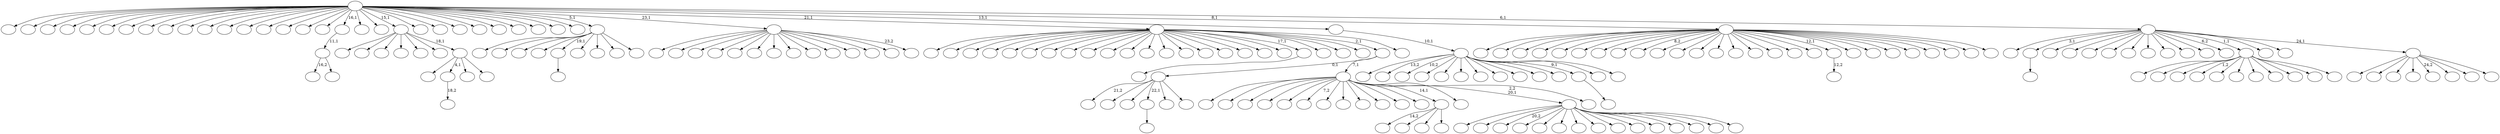 digraph T {
	225 [label=""]
	224 [label=""]
	223 [label=""]
	222 [label=""]
	221 [label=""]
	220 [label=""]
	219 [label=""]
	218 [label=""]
	217 [label=""]
	216 [label=""]
	215 [label=""]
	214 [label=""]
	213 [label=""]
	212 [label=""]
	211 [label=""]
	210 [label=""]
	209 [label=""]
	208 [label=""]
	207 [label=""]
	206 [label=""]
	205 [label=""]
	204 [label=""]
	203 [label=""]
	202 [label=""]
	201 [label=""]
	200 [label=""]
	199 [label=""]
	198 [label=""]
	197 [label=""]
	196 [label=""]
	195 [label=""]
	194 [label=""]
	193 [label=""]
	192 [label=""]
	191 [label=""]
	190 [label=""]
	189 [label=""]
	188 [label=""]
	187 [label=""]
	186 [label=""]
	185 [label=""]
	184 [label=""]
	183 [label=""]
	182 [label=""]
	181 [label=""]
	180 [label=""]
	179 [label=""]
	178 [label=""]
	177 [label=""]
	176 [label=""]
	175 [label=""]
	174 [label=""]
	173 [label=""]
	172 [label=""]
	171 [label=""]
	170 [label=""]
	169 [label=""]
	168 [label=""]
	167 [label=""]
	166 [label=""]
	165 [label=""]
	164 [label=""]
	163 [label=""]
	162 [label=""]
	161 [label=""]
	160 [label=""]
	159 [label=""]
	158 [label=""]
	157 [label=""]
	156 [label=""]
	155 [label=""]
	154 [label=""]
	153 [label=""]
	152 [label=""]
	151 [label=""]
	150 [label=""]
	149 [label=""]
	148 [label=""]
	147 [label=""]
	146 [label=""]
	145 [label=""]
	144 [label=""]
	143 [label=""]
	142 [label=""]
	141 [label=""]
	140 [label=""]
	139 [label=""]
	138 [label=""]
	137 [label=""]
	136 [label=""]
	135 [label=""]
	134 [label=""]
	133 [label=""]
	132 [label=""]
	131 [label=""]
	130 [label=""]
	129 [label=""]
	128 [label=""]
	127 [label=""]
	126 [label=""]
	125 [label=""]
	124 [label=""]
	123 [label=""]
	122 [label=""]
	121 [label=""]
	120 [label=""]
	119 [label=""]
	118 [label=""]
	117 [label=""]
	116 [label=""]
	115 [label=""]
	114 [label=""]
	113 [label=""]
	112 [label=""]
	111 [label=""]
	110 [label=""]
	109 [label=""]
	108 [label=""]
	107 [label=""]
	106 [label=""]
	105 [label=""]
	104 [label=""]
	103 [label=""]
	102 [label=""]
	101 [label=""]
	100 [label=""]
	99 [label=""]
	98 [label=""]
	97 [label=""]
	96 [label=""]
	95 [label=""]
	94 [label=""]
	93 [label=""]
	92 [label=""]
	91 [label=""]
	90 [label=""]
	89 [label=""]
	88 [label=""]
	87 [label=""]
	86 [label=""]
	85 [label=""]
	84 [label=""]
	83 [label=""]
	82 [label=""]
	81 [label=""]
	80 [label=""]
	79 [label=""]
	78 [label=""]
	77 [label=""]
	76 [label=""]
	75 [label=""]
	74 [label=""]
	73 [label=""]
	72 [label=""]
	71 [label=""]
	70 [label=""]
	69 [label=""]
	68 [label=""]
	67 [label=""]
	66 [label=""]
	65 [label=""]
	64 [label=""]
	63 [label=""]
	62 [label=""]
	61 [label=""]
	60 [label=""]
	59 [label=""]
	58 [label=""]
	57 [label=""]
	56 [label=""]
	55 [label=""]
	54 [label=""]
	53 [label=""]
	52 [label=""]
	51 [label=""]
	50 [label=""]
	49 [label=""]
	48 [label=""]
	47 [label=""]
	46 [label=""]
	45 [label=""]
	44 [label=""]
	43 [label=""]
	42 [label=""]
	41 [label=""]
	40 [label=""]
	39 [label=""]
	38 [label=""]
	37 [label=""]
	36 [label=""]
	35 [label=""]
	34 [label=""]
	33 [label=""]
	32 [label=""]
	31 [label=""]
	30 [label=""]
	29 [label=""]
	28 [label=""]
	27 [label=""]
	26 [label=""]
	25 [label=""]
	24 [label=""]
	23 [label=""]
	22 [label=""]
	21 [label=""]
	20 [label=""]
	19 [label=""]
	18 [label=""]
	17 [label=""]
	16 [label=""]
	15 [label=""]
	14 [label=""]
	13 [label=""]
	12 [label=""]
	11 [label=""]
	10 [label=""]
	9 [label=""]
	8 [label=""]
	7 [label=""]
	6 [label=""]
	5 [label=""]
	4 [label=""]
	3 [label=""]
	2 [label=""]
	1 [label=""]
	0 [label=""]
	194 -> 195 [label=""]
	191 -> 192 [label=""]
	189 -> 190 [label=""]
	159 -> 160 [label="18,2"]
	113 -> 203 [label="21,2"]
	113 -> 197 [label=""]
	113 -> 193 [label=""]
	113 -> 189 [label="22,1"]
	113 -> 155 [label=""]
	113 -> 114 [label=""]
	101 -> 102 [label="12,2"]
	84 -> 200 [label="16,2"]
	84 -> 85 [label=""]
	83 -> 84 [label="11,1"]
	74 -> 181 [label=""]
	74 -> 159 [label="4,1"]
	74 -> 109 [label=""]
	74 -> 75 [label=""]
	73 -> 182 [label=""]
	73 -> 174 [label=""]
	73 -> 169 [label=""]
	73 -> 166 [label=""]
	73 -> 107 [label=""]
	73 -> 98 [label=""]
	73 -> 74 [label="18,1"]
	59 -> 60 [label=""]
	57 -> 58 [label=""]
	37 -> 224 [label=""]
	37 -> 219 [label=""]
	37 -> 146 [label=""]
	37 -> 126 [label="1,2"]
	37 -> 125 [label=""]
	37 -> 112 [label=""]
	37 -> 90 [label=""]
	37 -> 87 [label=""]
	37 -> 68 [label=""]
	37 -> 48 [label=""]
	37 -> 38 [label=""]
	29 -> 198 [label="14,2"]
	29 -> 176 [label=""]
	29 -> 148 [label=""]
	29 -> 30 [label=""]
	22 -> 225 [label=""]
	22 -> 223 [label=""]
	22 -> 220 [label=""]
	22 -> 213 [label=""]
	22 -> 194 [label="19,1"]
	22 -> 167 [label=""]
	22 -> 120 [label=""]
	22 -> 78 [label=""]
	22 -> 23 [label=""]
	20 -> 211 [label=""]
	20 -> 202 [label=""]
	20 -> 183 [label=""]
	20 -> 165 [label=""]
	20 -> 152 [label=""]
	20 -> 141 [label=""]
	20 -> 133 [label=""]
	20 -> 117 [label=""]
	20 -> 105 [label=""]
	20 -> 53 [label=""]
	20 -> 50 [label=""]
	20 -> 46 [label=""]
	20 -> 43 [label=""]
	20 -> 21 [label="23,2"]
	18 -> 205 [label=""]
	18 -> 158 [label=""]
	18 -> 147 [label="20,2"]
	18 -> 143 [label=""]
	18 -> 140 [label=""]
	18 -> 129 [label=""]
	18 -> 108 [label=""]
	18 -> 93 [label=""]
	18 -> 92 [label=""]
	18 -> 65 [label=""]
	18 -> 54 [label=""]
	18 -> 45 [label=""]
	18 -> 42 [label=""]
	18 -> 35 [label=""]
	18 -> 19 [label=""]
	15 -> 209 [label=""]
	15 -> 171 [label=""]
	15 -> 135 [label=""]
	15 -> 128 [label=""]
	15 -> 95 [label=""]
	15 -> 94 [label="7,2"]
	15 -> 63 [label=""]
	15 -> 56 [label=""]
	15 -> 49 [label=""]
	15 -> 44 [label=""]
	15 -> 41 [label=""]
	15 -> 31 [label=""]
	15 -> 29 [label="14,1"]
	15 -> 25 [label=""]
	15 -> 18 [label="2,2\n20,1"]
	15 -> 16 [label=""]
	14 -> 113 [label="0,1"]
	14 -> 15 [label="7,1"]
	12 -> 222 [label=""]
	12 -> 216 [label=""]
	12 -> 208 [label=""]
	12 -> 199 [label=""]
	12 -> 196 [label=""]
	12 -> 185 [label=""]
	12 -> 178 [label=""]
	12 -> 173 [label=""]
	12 -> 157 [label=""]
	12 -> 136 [label=""]
	12 -> 130 [label=""]
	12 -> 122 [label=""]
	12 -> 121 [label=""]
	12 -> 115 [label=""]
	12 -> 106 [label=""]
	12 -> 91 [label=""]
	12 -> 89 [label=""]
	12 -> 66 [label=""]
	12 -> 61 [label=""]
	12 -> 57 [label="17,1"]
	12 -> 55 [label=""]
	12 -> 40 [label=""]
	12 -> 17 [label=""]
	12 -> 14 [label="2,1"]
	12 -> 13 [label=""]
	10 -> 212 [label=""]
	10 -> 184 [label="13,2"]
	10 -> 180 [label="10,2"]
	10 -> 168 [label=""]
	10 -> 164 [label=""]
	10 -> 154 [label=""]
	10 -> 145 [label=""]
	10 -> 134 [label=""]
	10 -> 131 [label=""]
	10 -> 76 [label=""]
	10 -> 64 [label=""]
	10 -> 59 [label="9,1"]
	10 -> 24 [label=""]
	10 -> 11 [label=""]
	9 -> 10 [label="10,1"]
	4 -> 221 [label=""]
	4 -> 218 [label=""]
	4 -> 217 [label=""]
	4 -> 214 [label=""]
	4 -> 206 [label=""]
	4 -> 201 [label=""]
	4 -> 187 [label=""]
	4 -> 186 [label=""]
	4 -> 161 [label="8,2"]
	4 -> 156 [label=""]
	4 -> 150 [label=""]
	4 -> 142 [label=""]
	4 -> 138 [label=""]
	4 -> 124 [label=""]
	4 -> 123 [label=""]
	4 -> 119 [label=""]
	4 -> 110 [label=""]
	4 -> 104 [label=""]
	4 -> 101 [label="12,1"]
	4 -> 100 [label=""]
	4 -> 99 [label=""]
	4 -> 77 [label=""]
	4 -> 71 [label=""]
	4 -> 69 [label=""]
	4 -> 47 [label=""]
	4 -> 27 [label=""]
	4 -> 5 [label=""]
	2 -> 188 [label=""]
	2 -> 132 [label=""]
	2 -> 96 [label=""]
	2 -> 82 [label=""]
	2 -> 39 [label="24,2"]
	2 -> 7 [label=""]
	2 -> 6 [label=""]
	2 -> 3 [label=""]
	1 -> 215 [label=""]
	1 -> 191 [label="3,1"]
	1 -> 175 [label=""]
	1 -> 172 [label=""]
	1 -> 153 [label=""]
	1 -> 151 [label=""]
	1 -> 149 [label=""]
	1 -> 139 [label=""]
	1 -> 103 [label=""]
	1 -> 81 [label=""]
	1 -> 72 [label=""]
	1 -> 70 [label="6,2"]
	1 -> 37 [label="1,1"]
	1 -> 36 [label=""]
	1 -> 8 [label=""]
	1 -> 2 [label="24,1"]
	0 -> 210 [label=""]
	0 -> 207 [label=""]
	0 -> 204 [label=""]
	0 -> 179 [label=""]
	0 -> 177 [label=""]
	0 -> 170 [label=""]
	0 -> 163 [label=""]
	0 -> 162 [label=""]
	0 -> 144 [label=""]
	0 -> 137 [label=""]
	0 -> 127 [label=""]
	0 -> 118 [label=""]
	0 -> 116 [label=""]
	0 -> 111 [label=""]
	0 -> 97 [label=""]
	0 -> 88 [label=""]
	0 -> 86 [label=""]
	0 -> 83 [label="16,1"]
	0 -> 80 [label=""]
	0 -> 79 [label=""]
	0 -> 73 [label="15,1"]
	0 -> 67 [label=""]
	0 -> 62 [label=""]
	0 -> 52 [label=""]
	0 -> 51 [label=""]
	0 -> 34 [label=""]
	0 -> 33 [label=""]
	0 -> 32 [label=""]
	0 -> 28 [label=""]
	0 -> 26 [label=""]
	0 -> 22 [label="5,1"]
	0 -> 20 [label="23,1"]
	0 -> 12 [label="21,1"]
	0 -> 9 [label="13,1"]
	0 -> 4 [label="8,1"]
	0 -> 1 [label="6,1"]
}
